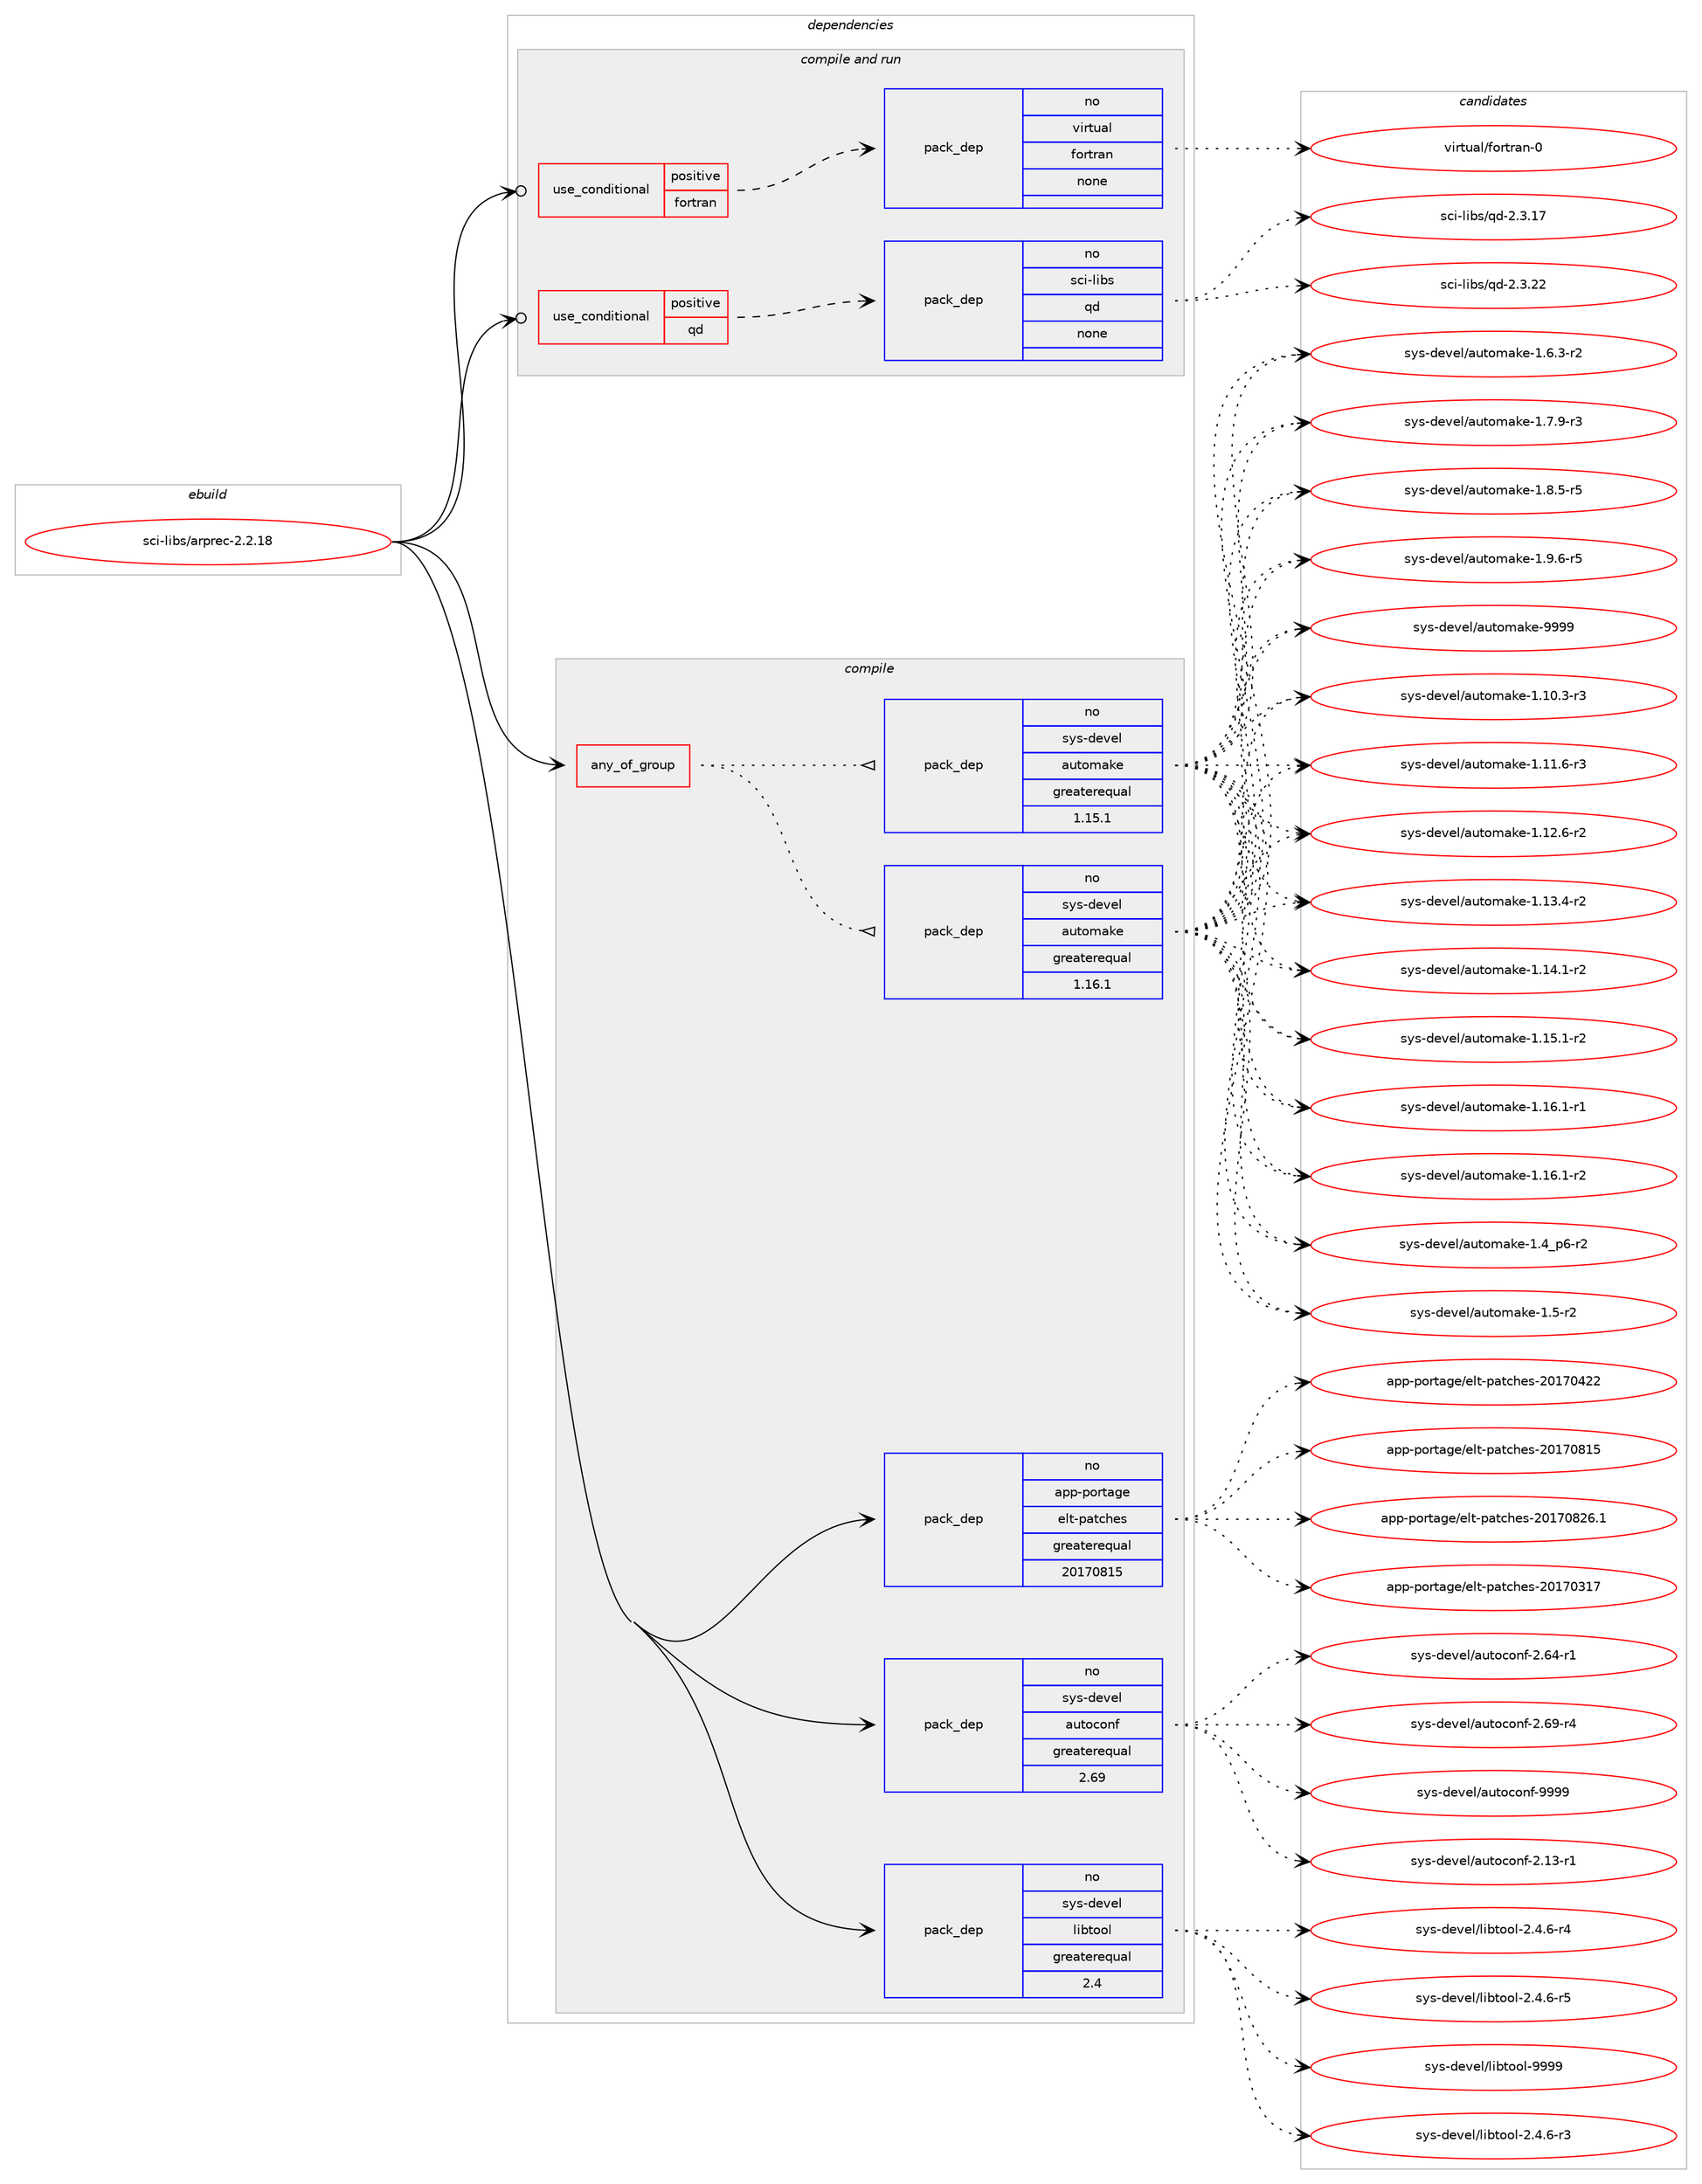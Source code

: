 digraph prolog {

# *************
# Graph options
# *************

newrank=true;
concentrate=true;
compound=true;
graph [rankdir=LR,fontname=Helvetica,fontsize=10,ranksep=1.5];#, ranksep=2.5, nodesep=0.2];
edge  [arrowhead=vee];
node  [fontname=Helvetica,fontsize=10];

# **********
# The ebuild
# **********

subgraph cluster_leftcol {
color=gray;
rank=same;
label=<<i>ebuild</i>>;
id [label="sci-libs/arprec-2.2.18", color=red, width=4, href="../sci-libs/arprec-2.2.18.svg"];
}

# ****************
# The dependencies
# ****************

subgraph cluster_midcol {
color=gray;
label=<<i>dependencies</i>>;
subgraph cluster_compile {
fillcolor="#eeeeee";
style=filled;
label=<<i>compile</i>>;
subgraph any14591 {
dependency855737 [label=<<TABLE BORDER="0" CELLBORDER="1" CELLSPACING="0" CELLPADDING="4"><TR><TD CELLPADDING="10">any_of_group</TD></TR></TABLE>>, shape=none, color=red];subgraph pack632939 {
dependency855738 [label=<<TABLE BORDER="0" CELLBORDER="1" CELLSPACING="0" CELLPADDING="4" WIDTH="220"><TR><TD ROWSPAN="6" CELLPADDING="30">pack_dep</TD></TR><TR><TD WIDTH="110">no</TD></TR><TR><TD>sys-devel</TD></TR><TR><TD>automake</TD></TR><TR><TD>greaterequal</TD></TR><TR><TD>1.16.1</TD></TR></TABLE>>, shape=none, color=blue];
}
dependency855737:e -> dependency855738:w [weight=20,style="dotted",arrowhead="oinv"];
subgraph pack632940 {
dependency855739 [label=<<TABLE BORDER="0" CELLBORDER="1" CELLSPACING="0" CELLPADDING="4" WIDTH="220"><TR><TD ROWSPAN="6" CELLPADDING="30">pack_dep</TD></TR><TR><TD WIDTH="110">no</TD></TR><TR><TD>sys-devel</TD></TR><TR><TD>automake</TD></TR><TR><TD>greaterequal</TD></TR><TR><TD>1.15.1</TD></TR></TABLE>>, shape=none, color=blue];
}
dependency855737:e -> dependency855739:w [weight=20,style="dotted",arrowhead="oinv"];
}
id:e -> dependency855737:w [weight=20,style="solid",arrowhead="vee"];
subgraph pack632941 {
dependency855740 [label=<<TABLE BORDER="0" CELLBORDER="1" CELLSPACING="0" CELLPADDING="4" WIDTH="220"><TR><TD ROWSPAN="6" CELLPADDING="30">pack_dep</TD></TR><TR><TD WIDTH="110">no</TD></TR><TR><TD>app-portage</TD></TR><TR><TD>elt-patches</TD></TR><TR><TD>greaterequal</TD></TR><TR><TD>20170815</TD></TR></TABLE>>, shape=none, color=blue];
}
id:e -> dependency855740:w [weight=20,style="solid",arrowhead="vee"];
subgraph pack632942 {
dependency855741 [label=<<TABLE BORDER="0" CELLBORDER="1" CELLSPACING="0" CELLPADDING="4" WIDTH="220"><TR><TD ROWSPAN="6" CELLPADDING="30">pack_dep</TD></TR><TR><TD WIDTH="110">no</TD></TR><TR><TD>sys-devel</TD></TR><TR><TD>autoconf</TD></TR><TR><TD>greaterequal</TD></TR><TR><TD>2.69</TD></TR></TABLE>>, shape=none, color=blue];
}
id:e -> dependency855741:w [weight=20,style="solid",arrowhead="vee"];
subgraph pack632943 {
dependency855742 [label=<<TABLE BORDER="0" CELLBORDER="1" CELLSPACING="0" CELLPADDING="4" WIDTH="220"><TR><TD ROWSPAN="6" CELLPADDING="30">pack_dep</TD></TR><TR><TD WIDTH="110">no</TD></TR><TR><TD>sys-devel</TD></TR><TR><TD>libtool</TD></TR><TR><TD>greaterequal</TD></TR><TR><TD>2.4</TD></TR></TABLE>>, shape=none, color=blue];
}
id:e -> dependency855742:w [weight=20,style="solid",arrowhead="vee"];
}
subgraph cluster_compileandrun {
fillcolor="#eeeeee";
style=filled;
label=<<i>compile and run</i>>;
subgraph cond207698 {
dependency855743 [label=<<TABLE BORDER="0" CELLBORDER="1" CELLSPACING="0" CELLPADDING="4"><TR><TD ROWSPAN="3" CELLPADDING="10">use_conditional</TD></TR><TR><TD>positive</TD></TR><TR><TD>fortran</TD></TR></TABLE>>, shape=none, color=red];
subgraph pack632944 {
dependency855744 [label=<<TABLE BORDER="0" CELLBORDER="1" CELLSPACING="0" CELLPADDING="4" WIDTH="220"><TR><TD ROWSPAN="6" CELLPADDING="30">pack_dep</TD></TR><TR><TD WIDTH="110">no</TD></TR><TR><TD>virtual</TD></TR><TR><TD>fortran</TD></TR><TR><TD>none</TD></TR><TR><TD></TD></TR></TABLE>>, shape=none, color=blue];
}
dependency855743:e -> dependency855744:w [weight=20,style="dashed",arrowhead="vee"];
}
id:e -> dependency855743:w [weight=20,style="solid",arrowhead="odotvee"];
subgraph cond207699 {
dependency855745 [label=<<TABLE BORDER="0" CELLBORDER="1" CELLSPACING="0" CELLPADDING="4"><TR><TD ROWSPAN="3" CELLPADDING="10">use_conditional</TD></TR><TR><TD>positive</TD></TR><TR><TD>qd</TD></TR></TABLE>>, shape=none, color=red];
subgraph pack632945 {
dependency855746 [label=<<TABLE BORDER="0" CELLBORDER="1" CELLSPACING="0" CELLPADDING="4" WIDTH="220"><TR><TD ROWSPAN="6" CELLPADDING="30">pack_dep</TD></TR><TR><TD WIDTH="110">no</TD></TR><TR><TD>sci-libs</TD></TR><TR><TD>qd</TD></TR><TR><TD>none</TD></TR><TR><TD></TD></TR></TABLE>>, shape=none, color=blue];
}
dependency855745:e -> dependency855746:w [weight=20,style="dashed",arrowhead="vee"];
}
id:e -> dependency855745:w [weight=20,style="solid",arrowhead="odotvee"];
}
subgraph cluster_run {
fillcolor="#eeeeee";
style=filled;
label=<<i>run</i>>;
}
}

# **************
# The candidates
# **************

subgraph cluster_choices {
rank=same;
color=gray;
label=<<i>candidates</i>>;

subgraph choice632939 {
color=black;
nodesep=1;
choice11512111545100101118101108479711711611110997107101454946494846514511451 [label="sys-devel/automake-1.10.3-r3", color=red, width=4,href="../sys-devel/automake-1.10.3-r3.svg"];
choice11512111545100101118101108479711711611110997107101454946494946544511451 [label="sys-devel/automake-1.11.6-r3", color=red, width=4,href="../sys-devel/automake-1.11.6-r3.svg"];
choice11512111545100101118101108479711711611110997107101454946495046544511450 [label="sys-devel/automake-1.12.6-r2", color=red, width=4,href="../sys-devel/automake-1.12.6-r2.svg"];
choice11512111545100101118101108479711711611110997107101454946495146524511450 [label="sys-devel/automake-1.13.4-r2", color=red, width=4,href="../sys-devel/automake-1.13.4-r2.svg"];
choice11512111545100101118101108479711711611110997107101454946495246494511450 [label="sys-devel/automake-1.14.1-r2", color=red, width=4,href="../sys-devel/automake-1.14.1-r2.svg"];
choice11512111545100101118101108479711711611110997107101454946495346494511450 [label="sys-devel/automake-1.15.1-r2", color=red, width=4,href="../sys-devel/automake-1.15.1-r2.svg"];
choice11512111545100101118101108479711711611110997107101454946495446494511449 [label="sys-devel/automake-1.16.1-r1", color=red, width=4,href="../sys-devel/automake-1.16.1-r1.svg"];
choice11512111545100101118101108479711711611110997107101454946495446494511450 [label="sys-devel/automake-1.16.1-r2", color=red, width=4,href="../sys-devel/automake-1.16.1-r2.svg"];
choice115121115451001011181011084797117116111109971071014549465295112544511450 [label="sys-devel/automake-1.4_p6-r2", color=red, width=4,href="../sys-devel/automake-1.4_p6-r2.svg"];
choice11512111545100101118101108479711711611110997107101454946534511450 [label="sys-devel/automake-1.5-r2", color=red, width=4,href="../sys-devel/automake-1.5-r2.svg"];
choice115121115451001011181011084797117116111109971071014549465446514511450 [label="sys-devel/automake-1.6.3-r2", color=red, width=4,href="../sys-devel/automake-1.6.3-r2.svg"];
choice115121115451001011181011084797117116111109971071014549465546574511451 [label="sys-devel/automake-1.7.9-r3", color=red, width=4,href="../sys-devel/automake-1.7.9-r3.svg"];
choice115121115451001011181011084797117116111109971071014549465646534511453 [label="sys-devel/automake-1.8.5-r5", color=red, width=4,href="../sys-devel/automake-1.8.5-r5.svg"];
choice115121115451001011181011084797117116111109971071014549465746544511453 [label="sys-devel/automake-1.9.6-r5", color=red, width=4,href="../sys-devel/automake-1.9.6-r5.svg"];
choice115121115451001011181011084797117116111109971071014557575757 [label="sys-devel/automake-9999", color=red, width=4,href="../sys-devel/automake-9999.svg"];
dependency855738:e -> choice11512111545100101118101108479711711611110997107101454946494846514511451:w [style=dotted,weight="100"];
dependency855738:e -> choice11512111545100101118101108479711711611110997107101454946494946544511451:w [style=dotted,weight="100"];
dependency855738:e -> choice11512111545100101118101108479711711611110997107101454946495046544511450:w [style=dotted,weight="100"];
dependency855738:e -> choice11512111545100101118101108479711711611110997107101454946495146524511450:w [style=dotted,weight="100"];
dependency855738:e -> choice11512111545100101118101108479711711611110997107101454946495246494511450:w [style=dotted,weight="100"];
dependency855738:e -> choice11512111545100101118101108479711711611110997107101454946495346494511450:w [style=dotted,weight="100"];
dependency855738:e -> choice11512111545100101118101108479711711611110997107101454946495446494511449:w [style=dotted,weight="100"];
dependency855738:e -> choice11512111545100101118101108479711711611110997107101454946495446494511450:w [style=dotted,weight="100"];
dependency855738:e -> choice115121115451001011181011084797117116111109971071014549465295112544511450:w [style=dotted,weight="100"];
dependency855738:e -> choice11512111545100101118101108479711711611110997107101454946534511450:w [style=dotted,weight="100"];
dependency855738:e -> choice115121115451001011181011084797117116111109971071014549465446514511450:w [style=dotted,weight="100"];
dependency855738:e -> choice115121115451001011181011084797117116111109971071014549465546574511451:w [style=dotted,weight="100"];
dependency855738:e -> choice115121115451001011181011084797117116111109971071014549465646534511453:w [style=dotted,weight="100"];
dependency855738:e -> choice115121115451001011181011084797117116111109971071014549465746544511453:w [style=dotted,weight="100"];
dependency855738:e -> choice115121115451001011181011084797117116111109971071014557575757:w [style=dotted,weight="100"];
}
subgraph choice632940 {
color=black;
nodesep=1;
choice11512111545100101118101108479711711611110997107101454946494846514511451 [label="sys-devel/automake-1.10.3-r3", color=red, width=4,href="../sys-devel/automake-1.10.3-r3.svg"];
choice11512111545100101118101108479711711611110997107101454946494946544511451 [label="sys-devel/automake-1.11.6-r3", color=red, width=4,href="../sys-devel/automake-1.11.6-r3.svg"];
choice11512111545100101118101108479711711611110997107101454946495046544511450 [label="sys-devel/automake-1.12.6-r2", color=red, width=4,href="../sys-devel/automake-1.12.6-r2.svg"];
choice11512111545100101118101108479711711611110997107101454946495146524511450 [label="sys-devel/automake-1.13.4-r2", color=red, width=4,href="../sys-devel/automake-1.13.4-r2.svg"];
choice11512111545100101118101108479711711611110997107101454946495246494511450 [label="sys-devel/automake-1.14.1-r2", color=red, width=4,href="../sys-devel/automake-1.14.1-r2.svg"];
choice11512111545100101118101108479711711611110997107101454946495346494511450 [label="sys-devel/automake-1.15.1-r2", color=red, width=4,href="../sys-devel/automake-1.15.1-r2.svg"];
choice11512111545100101118101108479711711611110997107101454946495446494511449 [label="sys-devel/automake-1.16.1-r1", color=red, width=4,href="../sys-devel/automake-1.16.1-r1.svg"];
choice11512111545100101118101108479711711611110997107101454946495446494511450 [label="sys-devel/automake-1.16.1-r2", color=red, width=4,href="../sys-devel/automake-1.16.1-r2.svg"];
choice115121115451001011181011084797117116111109971071014549465295112544511450 [label="sys-devel/automake-1.4_p6-r2", color=red, width=4,href="../sys-devel/automake-1.4_p6-r2.svg"];
choice11512111545100101118101108479711711611110997107101454946534511450 [label="sys-devel/automake-1.5-r2", color=red, width=4,href="../sys-devel/automake-1.5-r2.svg"];
choice115121115451001011181011084797117116111109971071014549465446514511450 [label="sys-devel/automake-1.6.3-r2", color=red, width=4,href="../sys-devel/automake-1.6.3-r2.svg"];
choice115121115451001011181011084797117116111109971071014549465546574511451 [label="sys-devel/automake-1.7.9-r3", color=red, width=4,href="../sys-devel/automake-1.7.9-r3.svg"];
choice115121115451001011181011084797117116111109971071014549465646534511453 [label="sys-devel/automake-1.8.5-r5", color=red, width=4,href="../sys-devel/automake-1.8.5-r5.svg"];
choice115121115451001011181011084797117116111109971071014549465746544511453 [label="sys-devel/automake-1.9.6-r5", color=red, width=4,href="../sys-devel/automake-1.9.6-r5.svg"];
choice115121115451001011181011084797117116111109971071014557575757 [label="sys-devel/automake-9999", color=red, width=4,href="../sys-devel/automake-9999.svg"];
dependency855739:e -> choice11512111545100101118101108479711711611110997107101454946494846514511451:w [style=dotted,weight="100"];
dependency855739:e -> choice11512111545100101118101108479711711611110997107101454946494946544511451:w [style=dotted,weight="100"];
dependency855739:e -> choice11512111545100101118101108479711711611110997107101454946495046544511450:w [style=dotted,weight="100"];
dependency855739:e -> choice11512111545100101118101108479711711611110997107101454946495146524511450:w [style=dotted,weight="100"];
dependency855739:e -> choice11512111545100101118101108479711711611110997107101454946495246494511450:w [style=dotted,weight="100"];
dependency855739:e -> choice11512111545100101118101108479711711611110997107101454946495346494511450:w [style=dotted,weight="100"];
dependency855739:e -> choice11512111545100101118101108479711711611110997107101454946495446494511449:w [style=dotted,weight="100"];
dependency855739:e -> choice11512111545100101118101108479711711611110997107101454946495446494511450:w [style=dotted,weight="100"];
dependency855739:e -> choice115121115451001011181011084797117116111109971071014549465295112544511450:w [style=dotted,weight="100"];
dependency855739:e -> choice11512111545100101118101108479711711611110997107101454946534511450:w [style=dotted,weight="100"];
dependency855739:e -> choice115121115451001011181011084797117116111109971071014549465446514511450:w [style=dotted,weight="100"];
dependency855739:e -> choice115121115451001011181011084797117116111109971071014549465546574511451:w [style=dotted,weight="100"];
dependency855739:e -> choice115121115451001011181011084797117116111109971071014549465646534511453:w [style=dotted,weight="100"];
dependency855739:e -> choice115121115451001011181011084797117116111109971071014549465746544511453:w [style=dotted,weight="100"];
dependency855739:e -> choice115121115451001011181011084797117116111109971071014557575757:w [style=dotted,weight="100"];
}
subgraph choice632941 {
color=black;
nodesep=1;
choice97112112451121111141169710310147101108116451129711699104101115455048495548514955 [label="app-portage/elt-patches-20170317", color=red, width=4,href="../app-portage/elt-patches-20170317.svg"];
choice97112112451121111141169710310147101108116451129711699104101115455048495548525050 [label="app-portage/elt-patches-20170422", color=red, width=4,href="../app-portage/elt-patches-20170422.svg"];
choice97112112451121111141169710310147101108116451129711699104101115455048495548564953 [label="app-portage/elt-patches-20170815", color=red, width=4,href="../app-portage/elt-patches-20170815.svg"];
choice971121124511211111411697103101471011081164511297116991041011154550484955485650544649 [label="app-portage/elt-patches-20170826.1", color=red, width=4,href="../app-portage/elt-patches-20170826.1.svg"];
dependency855740:e -> choice97112112451121111141169710310147101108116451129711699104101115455048495548514955:w [style=dotted,weight="100"];
dependency855740:e -> choice97112112451121111141169710310147101108116451129711699104101115455048495548525050:w [style=dotted,weight="100"];
dependency855740:e -> choice97112112451121111141169710310147101108116451129711699104101115455048495548564953:w [style=dotted,weight="100"];
dependency855740:e -> choice971121124511211111411697103101471011081164511297116991041011154550484955485650544649:w [style=dotted,weight="100"];
}
subgraph choice632942 {
color=black;
nodesep=1;
choice1151211154510010111810110847971171161119911111010245504649514511449 [label="sys-devel/autoconf-2.13-r1", color=red, width=4,href="../sys-devel/autoconf-2.13-r1.svg"];
choice1151211154510010111810110847971171161119911111010245504654524511449 [label="sys-devel/autoconf-2.64-r1", color=red, width=4,href="../sys-devel/autoconf-2.64-r1.svg"];
choice1151211154510010111810110847971171161119911111010245504654574511452 [label="sys-devel/autoconf-2.69-r4", color=red, width=4,href="../sys-devel/autoconf-2.69-r4.svg"];
choice115121115451001011181011084797117116111991111101024557575757 [label="sys-devel/autoconf-9999", color=red, width=4,href="../sys-devel/autoconf-9999.svg"];
dependency855741:e -> choice1151211154510010111810110847971171161119911111010245504649514511449:w [style=dotted,weight="100"];
dependency855741:e -> choice1151211154510010111810110847971171161119911111010245504654524511449:w [style=dotted,weight="100"];
dependency855741:e -> choice1151211154510010111810110847971171161119911111010245504654574511452:w [style=dotted,weight="100"];
dependency855741:e -> choice115121115451001011181011084797117116111991111101024557575757:w [style=dotted,weight="100"];
}
subgraph choice632943 {
color=black;
nodesep=1;
choice1151211154510010111810110847108105981161111111084550465246544511451 [label="sys-devel/libtool-2.4.6-r3", color=red, width=4,href="../sys-devel/libtool-2.4.6-r3.svg"];
choice1151211154510010111810110847108105981161111111084550465246544511452 [label="sys-devel/libtool-2.4.6-r4", color=red, width=4,href="../sys-devel/libtool-2.4.6-r4.svg"];
choice1151211154510010111810110847108105981161111111084550465246544511453 [label="sys-devel/libtool-2.4.6-r5", color=red, width=4,href="../sys-devel/libtool-2.4.6-r5.svg"];
choice1151211154510010111810110847108105981161111111084557575757 [label="sys-devel/libtool-9999", color=red, width=4,href="../sys-devel/libtool-9999.svg"];
dependency855742:e -> choice1151211154510010111810110847108105981161111111084550465246544511451:w [style=dotted,weight="100"];
dependency855742:e -> choice1151211154510010111810110847108105981161111111084550465246544511452:w [style=dotted,weight="100"];
dependency855742:e -> choice1151211154510010111810110847108105981161111111084550465246544511453:w [style=dotted,weight="100"];
dependency855742:e -> choice1151211154510010111810110847108105981161111111084557575757:w [style=dotted,weight="100"];
}
subgraph choice632944 {
color=black;
nodesep=1;
choice1181051141161179710847102111114116114971104548 [label="virtual/fortran-0", color=red, width=4,href="../virtual/fortran-0.svg"];
dependency855744:e -> choice1181051141161179710847102111114116114971104548:w [style=dotted,weight="100"];
}
subgraph choice632945 {
color=black;
nodesep=1;
choice1159910545108105981154711310045504651464955 [label="sci-libs/qd-2.3.17", color=red, width=4,href="../sci-libs/qd-2.3.17.svg"];
choice1159910545108105981154711310045504651465050 [label="sci-libs/qd-2.3.22", color=red, width=4,href="../sci-libs/qd-2.3.22.svg"];
dependency855746:e -> choice1159910545108105981154711310045504651464955:w [style=dotted,weight="100"];
dependency855746:e -> choice1159910545108105981154711310045504651465050:w [style=dotted,weight="100"];
}
}

}
